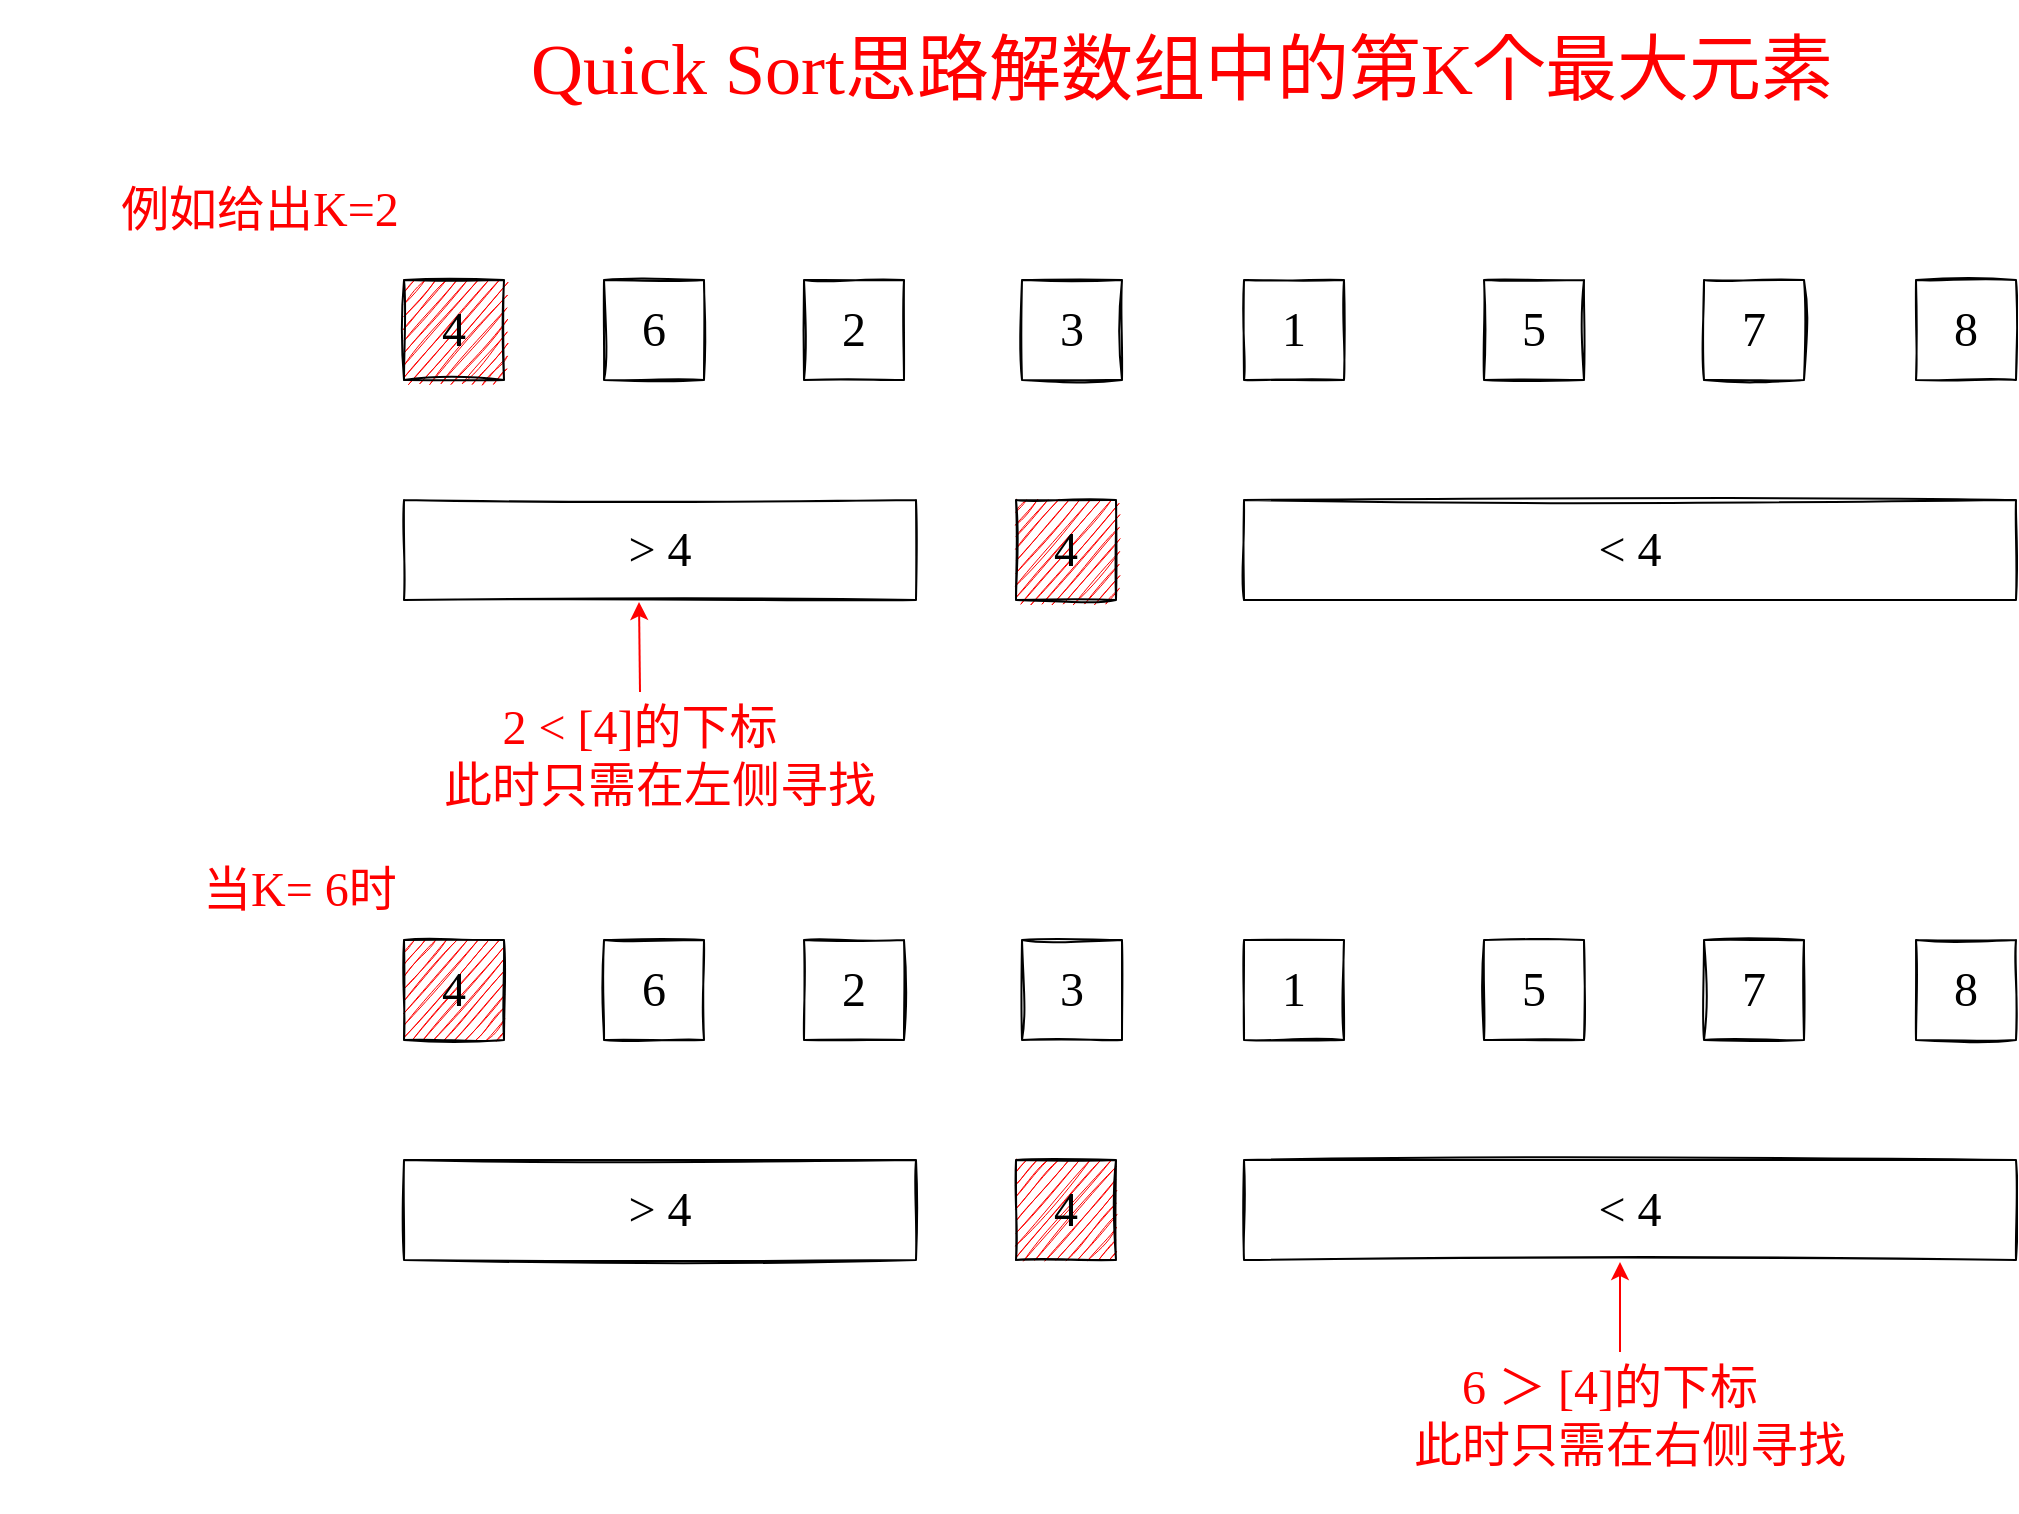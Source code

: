 <mxfile version="14.8.0" type="github">
  <diagram id="eGY769rpdTCRjJ_zANGm" name="Page-1">
    <mxGraphModel dx="2207" dy="547" grid="1" gridSize="10" guides="1" tooltips="1" connect="1" arrows="1" fold="1" page="1" pageScale="1" pageWidth="1169" pageHeight="827" math="0" shadow="0">
      <root>
        <mxCell id="0" />
        <mxCell id="1" parent="0" />
        <mxCell id="Jl2G2H4bN8PpytpsWYva-1" value="4" style="rounded=0;whiteSpace=wrap;html=1;sketch=1;fontFamily=中国式手写风;fontSize=24;fillColor=#FF0000;" vertex="1" parent="1">
          <mxGeometry x="182" y="190" width="50" height="50" as="geometry" />
        </mxCell>
        <mxCell id="Jl2G2H4bN8PpytpsWYva-2" value="6" style="rounded=0;whiteSpace=wrap;html=1;sketch=1;fontFamily=中国式手写风;fontSize=24;" vertex="1" parent="1">
          <mxGeometry x="282" y="190" width="50" height="50" as="geometry" />
        </mxCell>
        <mxCell id="Jl2G2H4bN8PpytpsWYva-3" value="2" style="rounded=0;whiteSpace=wrap;html=1;sketch=1;fontFamily=中国式手写风;fontSize=24;" vertex="1" parent="1">
          <mxGeometry x="382" y="190" width="50" height="50" as="geometry" />
        </mxCell>
        <mxCell id="Jl2G2H4bN8PpytpsWYva-4" value="3" style="rounded=0;whiteSpace=wrap;html=1;sketch=1;fontFamily=中国式手写风;fontSize=24;" vertex="1" parent="1">
          <mxGeometry x="491" y="190" width="50" height="50" as="geometry" />
        </mxCell>
        <mxCell id="Jl2G2H4bN8PpytpsWYva-5" value="1" style="rounded=0;whiteSpace=wrap;html=1;sketch=1;fontFamily=中国式手写风;fontSize=24;" vertex="1" parent="1">
          <mxGeometry x="602" y="190" width="50" height="50" as="geometry" />
        </mxCell>
        <mxCell id="Jl2G2H4bN8PpytpsWYva-6" value="5" style="rounded=0;whiteSpace=wrap;html=1;sketch=1;fontFamily=中国式手写风;fontSize=24;" vertex="1" parent="1">
          <mxGeometry x="722" y="190" width="50" height="50" as="geometry" />
        </mxCell>
        <mxCell id="Jl2G2H4bN8PpytpsWYva-7" value="7" style="rounded=0;whiteSpace=wrap;html=1;sketch=1;fontFamily=中国式手写风;fontSize=24;" vertex="1" parent="1">
          <mxGeometry x="832" y="190" width="50" height="50" as="geometry" />
        </mxCell>
        <mxCell id="Jl2G2H4bN8PpytpsWYva-8" value="8" style="rounded=0;whiteSpace=wrap;html=1;sketch=1;fontFamily=中国式手写风;fontSize=24;" vertex="1" parent="1">
          <mxGeometry x="938" y="190" width="50" height="50" as="geometry" />
        </mxCell>
        <mxCell id="Jl2G2H4bN8PpytpsWYva-10" value="&amp;gt; 4" style="rounded=0;whiteSpace=wrap;html=1;sketch=1;fontFamily=中国式手写风;fontSize=24;" vertex="1" parent="1">
          <mxGeometry x="182" y="300" width="256" height="50" as="geometry" />
        </mxCell>
        <mxCell id="Jl2G2H4bN8PpytpsWYva-11" value="4" style="rounded=0;whiteSpace=wrap;html=1;sketch=1;fontFamily=中国式手写风;fontSize=24;fillColor=#FF0000;" vertex="1" parent="1">
          <mxGeometry x="488" y="300" width="50" height="50" as="geometry" />
        </mxCell>
        <mxCell id="Jl2G2H4bN8PpytpsWYva-12" value="&amp;lt; 4" style="rounded=0;whiteSpace=wrap;html=1;sketch=1;fontFamily=中国式手写风;fontSize=24;" vertex="1" parent="1">
          <mxGeometry x="602" y="300" width="386" height="50" as="geometry" />
        </mxCell>
        <mxCell id="Jl2G2H4bN8PpytpsWYva-13" value="&lt;font color=&quot;#ff0000&quot;&gt;例如给出K=2&lt;/font&gt;" style="text;html=1;strokeColor=none;fillColor=none;align=center;verticalAlign=middle;whiteSpace=wrap;rounded=0;sketch=1;fontFamily=中国式手写风;fontSize=24;" vertex="1" parent="1">
          <mxGeometry x="-20" y="110" width="260" height="90" as="geometry" />
        </mxCell>
        <mxCell id="Jl2G2H4bN8PpytpsWYva-14" value="此时只需在左侧寻找" style="text;html=1;strokeColor=none;fillColor=none;align=center;verticalAlign=middle;whiteSpace=wrap;rounded=0;sketch=1;fontFamily=中国式手写风;fontSize=24;fontColor=#FF0000;" vertex="1" parent="1">
          <mxGeometry x="195" y="410" width="230" height="66" as="geometry" />
        </mxCell>
        <mxCell id="Jl2G2H4bN8PpytpsWYva-15" value="2 &amp;lt; [4]的下标" style="text;html=1;strokeColor=none;fillColor=none;align=center;verticalAlign=middle;whiteSpace=wrap;rounded=0;sketch=1;fontFamily=中国式手写风;fontSize=24;fontColor=#FF0000;" vertex="1" parent="1">
          <mxGeometry x="220" y="396" width="160" height="36" as="geometry" />
        </mxCell>
        <mxCell id="Jl2G2H4bN8PpytpsWYva-16" value="" style="endArrow=classic;html=1;fontFamily=中国式手写风;fontSize=24;fontColor=#FF0000;exitX=0.5;exitY=0;exitDx=0;exitDy=0;entryX=0.459;entryY=1.02;entryDx=0;entryDy=0;entryPerimeter=0;curved=1;strokeColor=#FF0000;" edge="1" parent="1" source="Jl2G2H4bN8PpytpsWYva-15" target="Jl2G2H4bN8PpytpsWYva-10">
          <mxGeometry width="50" height="50" relative="1" as="geometry">
            <mxPoint x="285" y="414" as="sourcePoint" />
            <mxPoint x="310" y="364" as="targetPoint" />
          </mxGeometry>
        </mxCell>
        <mxCell id="Jl2G2H4bN8PpytpsWYva-17" value="Quick Sort思路解数组中的第K个最大元素" style="text;html=1;strokeColor=none;fillColor=none;align=center;verticalAlign=middle;whiteSpace=wrap;rounded=0;sketch=1;fontFamily=中国式手写风;fontSize=36;fontColor=#FF0000;" vertex="1" parent="1">
          <mxGeometry x="232" y="50" width="678" height="70" as="geometry" />
        </mxCell>
        <mxCell id="Jl2G2H4bN8PpytpsWYva-18" value="4" style="rounded=0;whiteSpace=wrap;html=1;sketch=1;fontFamily=中国式手写风;fontSize=24;fillColor=#FF0000;" vertex="1" parent="1">
          <mxGeometry x="182" y="520" width="50" height="50" as="geometry" />
        </mxCell>
        <mxCell id="Jl2G2H4bN8PpytpsWYva-19" value="6" style="rounded=0;whiteSpace=wrap;html=1;sketch=1;fontFamily=中国式手写风;fontSize=24;" vertex="1" parent="1">
          <mxGeometry x="282" y="520" width="50" height="50" as="geometry" />
        </mxCell>
        <mxCell id="Jl2G2H4bN8PpytpsWYva-20" value="2" style="rounded=0;whiteSpace=wrap;html=1;sketch=1;fontFamily=中国式手写风;fontSize=24;" vertex="1" parent="1">
          <mxGeometry x="382" y="520" width="50" height="50" as="geometry" />
        </mxCell>
        <mxCell id="Jl2G2H4bN8PpytpsWYva-21" value="3" style="rounded=0;whiteSpace=wrap;html=1;sketch=1;fontFamily=中国式手写风;fontSize=24;" vertex="1" parent="1">
          <mxGeometry x="491" y="520" width="50" height="50" as="geometry" />
        </mxCell>
        <mxCell id="Jl2G2H4bN8PpytpsWYva-22" value="1" style="rounded=0;whiteSpace=wrap;html=1;sketch=1;fontFamily=中国式手写风;fontSize=24;" vertex="1" parent="1">
          <mxGeometry x="602" y="520" width="50" height="50" as="geometry" />
        </mxCell>
        <mxCell id="Jl2G2H4bN8PpytpsWYva-23" value="5" style="rounded=0;whiteSpace=wrap;html=1;sketch=1;fontFamily=中国式手写风;fontSize=24;" vertex="1" parent="1">
          <mxGeometry x="722" y="520" width="50" height="50" as="geometry" />
        </mxCell>
        <mxCell id="Jl2G2H4bN8PpytpsWYva-24" value="7" style="rounded=0;whiteSpace=wrap;html=1;sketch=1;fontFamily=中国式手写风;fontSize=24;" vertex="1" parent="1">
          <mxGeometry x="832" y="520" width="50" height="50" as="geometry" />
        </mxCell>
        <mxCell id="Jl2G2H4bN8PpytpsWYva-25" value="8" style="rounded=0;whiteSpace=wrap;html=1;sketch=1;fontFamily=中国式手写风;fontSize=24;" vertex="1" parent="1">
          <mxGeometry x="938" y="520" width="50" height="50" as="geometry" />
        </mxCell>
        <mxCell id="Jl2G2H4bN8PpytpsWYva-26" value="&amp;gt; 4" style="rounded=0;whiteSpace=wrap;html=1;sketch=1;fontFamily=中国式手写风;fontSize=24;" vertex="1" parent="1">
          <mxGeometry x="182" y="630" width="256" height="50" as="geometry" />
        </mxCell>
        <mxCell id="Jl2G2H4bN8PpytpsWYva-27" value="4" style="rounded=0;whiteSpace=wrap;html=1;sketch=1;fontFamily=中国式手写风;fontSize=24;fillColor=#FF0000;" vertex="1" parent="1">
          <mxGeometry x="488" y="630" width="50" height="50" as="geometry" />
        </mxCell>
        <mxCell id="Jl2G2H4bN8PpytpsWYva-28" value="&amp;lt; 4" style="rounded=0;whiteSpace=wrap;html=1;sketch=1;fontFamily=中国式手写风;fontSize=24;" vertex="1" parent="1">
          <mxGeometry x="602" y="630" width="386" height="50" as="geometry" />
        </mxCell>
        <mxCell id="Jl2G2H4bN8PpytpsWYva-29" value="&lt;font color=&quot;#ff0000&quot;&gt;当K= 6时&lt;/font&gt;" style="text;html=1;strokeColor=none;fillColor=none;align=center;verticalAlign=middle;whiteSpace=wrap;rounded=0;sketch=1;fontFamily=中国式手写风;fontSize=24;" vertex="1" parent="1">
          <mxGeometry y="450" width="260" height="90" as="geometry" />
        </mxCell>
        <mxCell id="Jl2G2H4bN8PpytpsWYva-30" value="此时只需在右侧寻找" style="text;html=1;strokeColor=none;fillColor=none;align=center;verticalAlign=middle;whiteSpace=wrap;rounded=0;sketch=1;fontFamily=中国式手写风;fontSize=24;fontColor=#FF0000;" vertex="1" parent="1">
          <mxGeometry x="680" y="740" width="230" height="66" as="geometry" />
        </mxCell>
        <mxCell id="Jl2G2H4bN8PpytpsWYva-31" value="6 ＞ [4]的下标" style="text;html=1;strokeColor=none;fillColor=none;align=center;verticalAlign=middle;whiteSpace=wrap;rounded=0;sketch=1;fontFamily=中国式手写风;fontSize=24;fontColor=#FF0000;" vertex="1" parent="1">
          <mxGeometry x="705" y="726" width="160" height="36" as="geometry" />
        </mxCell>
        <mxCell id="Jl2G2H4bN8PpytpsWYva-32" value="" style="endArrow=classic;html=1;fontFamily=中国式手写风;fontSize=24;fontColor=#FF0000;curved=1;strokeColor=#FF0000;" edge="1" parent="1">
          <mxGeometry width="50" height="50" relative="1" as="geometry">
            <mxPoint x="790" y="726" as="sourcePoint" />
            <mxPoint x="790" y="681" as="targetPoint" />
          </mxGeometry>
        </mxCell>
      </root>
    </mxGraphModel>
  </diagram>
</mxfile>
